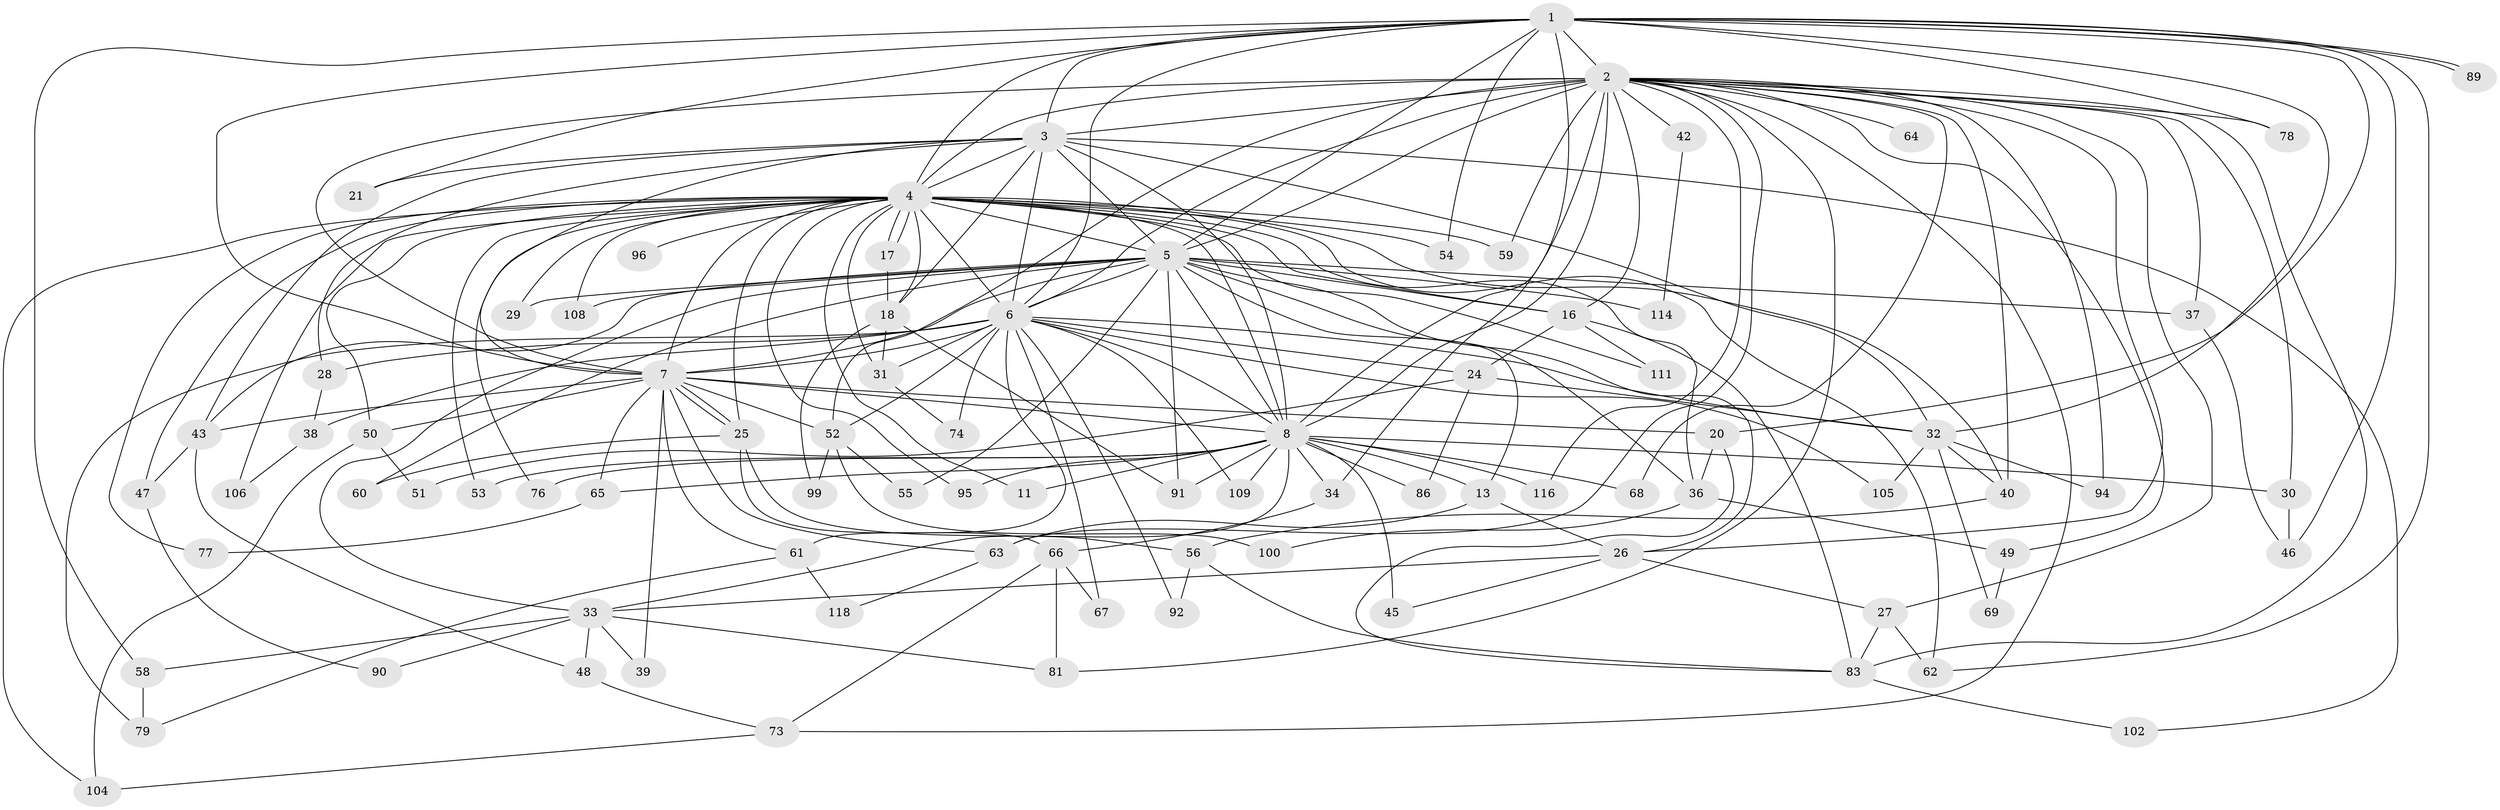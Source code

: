 // original degree distribution, {20: 0.00847457627118644, 21: 0.01694915254237288, 16: 0.00847457627118644, 25: 0.01694915254237288, 23: 0.00847457627118644, 22: 0.01694915254237288, 19: 0.00847457627118644, 2: 0.4830508474576271, 4: 0.11864406779661017, 3: 0.2288135593220339, 5: 0.05084745762711865, 6: 0.01694915254237288, 7: 0.00847457627118644, 8: 0.00847457627118644}
// Generated by graph-tools (version 1.1) at 2025/41/03/06/25 10:41:42]
// undirected, 85 vertices, 202 edges
graph export_dot {
graph [start="1"]
  node [color=gray90,style=filled];
  1 [super="+22"];
  2 [super="+10"];
  3 [super="+14"];
  4 [super="+9"];
  5 [super="+107"];
  6 [super="+12"];
  7 [super="+15"];
  8 [super="+112"];
  11;
  13;
  16 [super="+19"];
  17;
  18 [super="+23"];
  20 [super="+113"];
  21;
  24 [super="+84"];
  25 [super="+35"];
  26 [super="+97"];
  27 [super="+70"];
  28;
  29;
  30;
  31 [super="+72"];
  32 [super="+41"];
  33 [super="+75"];
  34;
  36 [super="+115"];
  37;
  38;
  39;
  40 [super="+82"];
  42 [super="+44"];
  43 [super="+57"];
  45;
  46 [super="+110"];
  47;
  48;
  49;
  50;
  51;
  52 [super="+98"];
  53;
  54;
  55;
  56 [super="+87"];
  58;
  59;
  60;
  61 [super="+85"];
  62 [super="+80"];
  63 [super="+71"];
  64;
  65;
  66 [super="+88"];
  67;
  68;
  69;
  73 [super="+93"];
  74;
  76;
  77;
  78;
  79;
  81;
  83 [super="+101"];
  86;
  89;
  90;
  91 [super="+103"];
  92;
  94;
  95;
  96;
  99;
  100;
  102;
  104 [super="+117"];
  105;
  106;
  108;
  109;
  111;
  114;
  116;
  118;
  1 -- 2 [weight=3];
  1 -- 3;
  1 -- 4 [weight=2];
  1 -- 5;
  1 -- 6;
  1 -- 7;
  1 -- 8;
  1 -- 20;
  1 -- 21;
  1 -- 32;
  1 -- 46;
  1 -- 54;
  1 -- 58;
  1 -- 62;
  1 -- 78;
  1 -- 89;
  1 -- 89;
  2 -- 3 [weight=2];
  2 -- 4 [weight=4];
  2 -- 5 [weight=2];
  2 -- 6 [weight=2];
  2 -- 7 [weight=2];
  2 -- 8 [weight=2];
  2 -- 16;
  2 -- 30;
  2 -- 34;
  2 -- 37;
  2 -- 49;
  2 -- 59;
  2 -- 63;
  2 -- 64 [weight=2];
  2 -- 73;
  2 -- 94;
  2 -- 42 [weight=2];
  2 -- 68;
  2 -- 78;
  2 -- 81;
  2 -- 83;
  2 -- 26;
  2 -- 27 [weight=2];
  2 -- 40;
  2 -- 116;
  2 -- 52;
  3 -- 4 [weight=2];
  3 -- 5 [weight=2];
  3 -- 6;
  3 -- 7 [weight=2];
  3 -- 8;
  3 -- 28;
  3 -- 32;
  3 -- 43;
  3 -- 102;
  3 -- 18;
  3 -- 21;
  4 -- 5 [weight=2];
  4 -- 6 [weight=3];
  4 -- 7 [weight=2];
  4 -- 8 [weight=2];
  4 -- 11;
  4 -- 16;
  4 -- 17;
  4 -- 17;
  4 -- 31;
  4 -- 47;
  4 -- 50;
  4 -- 54;
  4 -- 77;
  4 -- 95;
  4 -- 96 [weight=2];
  4 -- 104;
  4 -- 108;
  4 -- 111;
  4 -- 76;
  4 -- 18;
  4 -- 29;
  4 -- 36;
  4 -- 106;
  4 -- 53;
  4 -- 59;
  4 -- 62;
  4 -- 25;
  4 -- 40;
  5 -- 6;
  5 -- 7;
  5 -- 8;
  5 -- 13;
  5 -- 26;
  5 -- 29;
  5 -- 33;
  5 -- 36;
  5 -- 37;
  5 -- 43;
  5 -- 55;
  5 -- 60;
  5 -- 91;
  5 -- 108;
  5 -- 114;
  5 -- 16;
  6 -- 7 [weight=2];
  6 -- 8;
  6 -- 24;
  6 -- 31;
  6 -- 38;
  6 -- 52;
  6 -- 61;
  6 -- 67;
  6 -- 74;
  6 -- 79;
  6 -- 92;
  6 -- 105;
  6 -- 109;
  6 -- 28;
  6 -- 32;
  7 -- 8;
  7 -- 20;
  7 -- 25;
  7 -- 25;
  7 -- 39;
  7 -- 50;
  7 -- 52;
  7 -- 61;
  7 -- 65;
  7 -- 63;
  7 -- 43;
  8 -- 11;
  8 -- 13;
  8 -- 30;
  8 -- 34;
  8 -- 45 [weight=2];
  8 -- 53;
  8 -- 65;
  8 -- 68;
  8 -- 76;
  8 -- 86;
  8 -- 91;
  8 -- 95;
  8 -- 109;
  8 -- 116;
  8 -- 33;
  13 -- 63;
  13 -- 26;
  16 -- 111;
  16 -- 24;
  16 -- 83;
  17 -- 18;
  18 -- 99;
  18 -- 31;
  18 -- 91;
  20 -- 83;
  20 -- 36;
  24 -- 51;
  24 -- 86;
  24 -- 32;
  25 -- 56;
  25 -- 66;
  25 -- 60;
  26 -- 27;
  26 -- 33;
  26 -- 45;
  27 -- 62;
  27 -- 83;
  28 -- 38;
  30 -- 46;
  31 -- 74;
  32 -- 40;
  32 -- 69;
  32 -- 105;
  32 -- 94;
  33 -- 39;
  33 -- 48;
  33 -- 58;
  33 -- 81;
  33 -- 90;
  34 -- 66;
  36 -- 49;
  36 -- 100;
  37 -- 46;
  38 -- 106;
  40 -- 56;
  42 -- 114;
  43 -- 47;
  43 -- 48;
  47 -- 90;
  48 -- 73;
  49 -- 69;
  50 -- 51;
  50 -- 104;
  52 -- 55;
  52 -- 100;
  52 -- 99;
  56 -- 92;
  56 -- 83;
  58 -- 79;
  61 -- 118;
  61 -- 79;
  63 -- 118;
  65 -- 77;
  66 -- 67;
  66 -- 81;
  66 -- 73;
  73 -- 104;
  83 -- 102;
}

